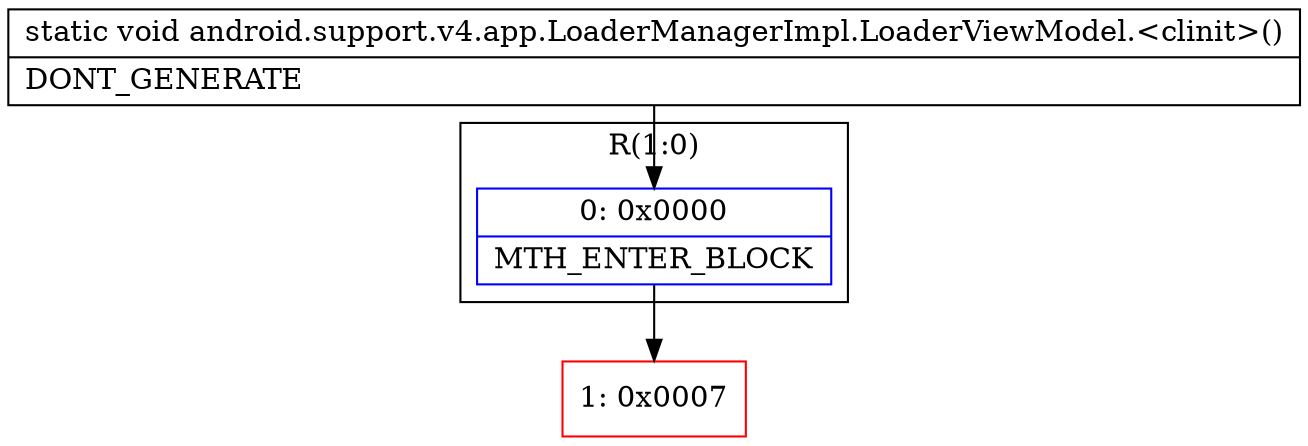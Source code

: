 digraph "CFG forandroid.support.v4.app.LoaderManagerImpl.LoaderViewModel.\<clinit\>()V" {
subgraph cluster_Region_615103842 {
label = "R(1:0)";
node [shape=record,color=blue];
Node_0 [shape=record,label="{0\:\ 0x0000|MTH_ENTER_BLOCK\l}"];
}
Node_1 [shape=record,color=red,label="{1\:\ 0x0007}"];
MethodNode[shape=record,label="{static void android.support.v4.app.LoaderManagerImpl.LoaderViewModel.\<clinit\>()  | DONT_GENERATE\l}"];
MethodNode -> Node_0;
Node_0 -> Node_1;
}

